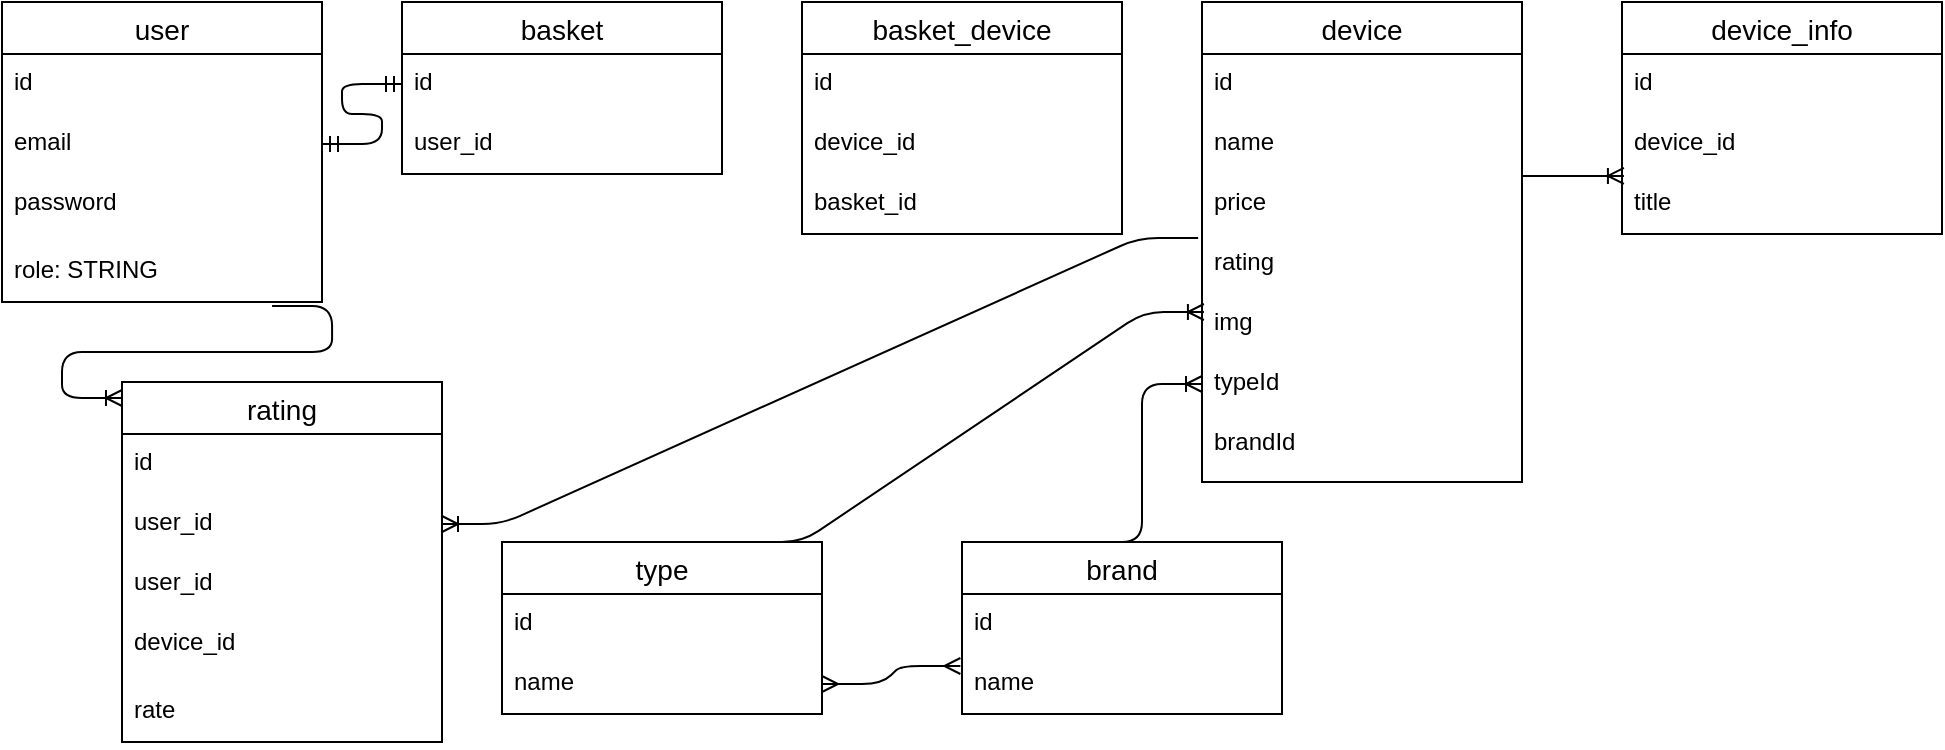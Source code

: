 <mxfile version="14.9.3" type="device"><diagram id="HtaCPyudbytB8owS19KE" name="Page-1"><mxGraphModel dx="541" dy="268" grid="1" gridSize="10" guides="1" tooltips="1" connect="1" arrows="1" fold="1" page="1" pageScale="1" pageWidth="827" pageHeight="1169" math="0" shadow="0"><root><mxCell id="0"/><mxCell id="1" parent="0"/><mxCell id="oLCWl7g43RKuIBUsAzPv-1" value="user" style="swimlane;fontStyle=0;childLayout=stackLayout;horizontal=1;startSize=26;horizontalStack=0;resizeParent=1;resizeParentMax=0;resizeLast=0;collapsible=1;marginBottom=0;align=center;fontSize=14;" vertex="1" parent="1"><mxGeometry x="40" y="40" width="160" height="150" as="geometry"/></mxCell><mxCell id="oLCWl7g43RKuIBUsAzPv-2" value="id" style="text;strokeColor=none;fillColor=none;spacingLeft=4;spacingRight=4;overflow=hidden;rotatable=0;points=[[0,0.5],[1,0.5]];portConstraint=eastwest;fontSize=12;" vertex="1" parent="oLCWl7g43RKuIBUsAzPv-1"><mxGeometry y="26" width="160" height="30" as="geometry"/></mxCell><mxCell id="oLCWl7g43RKuIBUsAzPv-3" value="email" style="text;strokeColor=none;fillColor=none;spacingLeft=4;spacingRight=4;overflow=hidden;rotatable=0;points=[[0,0.5],[1,0.5]];portConstraint=eastwest;fontSize=12;" vertex="1" parent="oLCWl7g43RKuIBUsAzPv-1"><mxGeometry y="56" width="160" height="30" as="geometry"/></mxCell><mxCell id="oLCWl7g43RKuIBUsAzPv-4" value="password" style="text;strokeColor=none;fillColor=none;spacingLeft=4;spacingRight=4;overflow=hidden;rotatable=0;points=[[0,0.5],[1,0.5]];portConstraint=eastwest;fontSize=12;" vertex="1" parent="oLCWl7g43RKuIBUsAzPv-1"><mxGeometry y="86" width="160" height="34" as="geometry"/></mxCell><mxCell id="oLCWl7g43RKuIBUsAzPv-11" value="role: STRING" style="text;strokeColor=none;fillColor=none;spacingLeft=4;spacingRight=4;overflow=hidden;rotatable=0;points=[[0,0.5],[1,0.5]];portConstraint=eastwest;fontSize=12;" vertex="1" parent="oLCWl7g43RKuIBUsAzPv-1"><mxGeometry y="120" width="160" height="30" as="geometry"/></mxCell><mxCell id="oLCWl7g43RKuIBUsAzPv-12" value="basket" style="swimlane;fontStyle=0;childLayout=stackLayout;horizontal=1;startSize=26;horizontalStack=0;resizeParent=1;resizeParentMax=0;resizeLast=0;collapsible=1;marginBottom=0;align=center;fontSize=14;" vertex="1" parent="1"><mxGeometry x="240" y="40" width="160" height="86" as="geometry"/></mxCell><mxCell id="oLCWl7g43RKuIBUsAzPv-13" value="id" style="text;strokeColor=none;fillColor=none;spacingLeft=4;spacingRight=4;overflow=hidden;rotatable=0;points=[[0,0.5],[1,0.5]];portConstraint=eastwest;fontSize=12;" vertex="1" parent="oLCWl7g43RKuIBUsAzPv-12"><mxGeometry y="26" width="160" height="30" as="geometry"/></mxCell><mxCell id="oLCWl7g43RKuIBUsAzPv-14" value="user_id" style="text;strokeColor=none;fillColor=none;spacingLeft=4;spacingRight=4;overflow=hidden;rotatable=0;points=[[0,0.5],[1,0.5]];portConstraint=eastwest;fontSize=12;" vertex="1" parent="oLCWl7g43RKuIBUsAzPv-12"><mxGeometry y="56" width="160" height="30" as="geometry"/></mxCell><mxCell id="oLCWl7g43RKuIBUsAzPv-20" value="" style="edgeStyle=entityRelationEdgeStyle;fontSize=12;html=1;endArrow=ERmandOne;startArrow=ERmandOne;exitX=1;exitY=0.5;exitDx=0;exitDy=0;entryX=0;entryY=0.5;entryDx=0;entryDy=0;" edge="1" parent="1" source="oLCWl7g43RKuIBUsAzPv-3" target="oLCWl7g43RKuIBUsAzPv-13"><mxGeometry width="100" height="100" relative="1" as="geometry"><mxPoint x="420" y="300" as="sourcePoint"/><mxPoint x="520" y="200" as="targetPoint"/></mxGeometry></mxCell><mxCell id="oLCWl7g43RKuIBUsAzPv-21" value="device" style="swimlane;fontStyle=0;childLayout=stackLayout;horizontal=1;startSize=26;horizontalStack=0;resizeParent=1;resizeParentMax=0;resizeLast=0;collapsible=1;marginBottom=0;align=center;fontSize=14;" vertex="1" parent="1"><mxGeometry x="640" y="40" width="160" height="240" as="geometry"/></mxCell><mxCell id="oLCWl7g43RKuIBUsAzPv-22" value="id" style="text;strokeColor=none;fillColor=none;spacingLeft=4;spacingRight=4;overflow=hidden;rotatable=0;points=[[0,0.5],[1,0.5]];portConstraint=eastwest;fontSize=12;" vertex="1" parent="oLCWl7g43RKuIBUsAzPv-21"><mxGeometry y="26" width="160" height="30" as="geometry"/></mxCell><mxCell id="oLCWl7g43RKuIBUsAzPv-23" value="name" style="text;strokeColor=none;fillColor=none;spacingLeft=4;spacingRight=4;overflow=hidden;rotatable=0;points=[[0,0.5],[1,0.5]];portConstraint=eastwest;fontSize=12;" vertex="1" parent="oLCWl7g43RKuIBUsAzPv-21"><mxGeometry y="56" width="160" height="30" as="geometry"/></mxCell><mxCell id="oLCWl7g43RKuIBUsAzPv-33" value="price" style="text;strokeColor=none;fillColor=none;spacingLeft=4;spacingRight=4;overflow=hidden;rotatable=0;points=[[0,0.5],[1,0.5]];portConstraint=eastwest;fontSize=12;" vertex="1" parent="oLCWl7g43RKuIBUsAzPv-21"><mxGeometry y="86" width="160" height="30" as="geometry"/></mxCell><mxCell id="oLCWl7g43RKuIBUsAzPv-26" value="rating" style="text;strokeColor=none;fillColor=none;spacingLeft=4;spacingRight=4;overflow=hidden;rotatable=0;points=[[0,0.5],[1,0.5]];portConstraint=eastwest;fontSize=12;" vertex="1" parent="oLCWl7g43RKuIBUsAzPv-21"><mxGeometry y="116" width="160" height="30" as="geometry"/></mxCell><mxCell id="oLCWl7g43RKuIBUsAzPv-34" value="img" style="text;strokeColor=none;fillColor=none;spacingLeft=4;spacingRight=4;overflow=hidden;rotatable=0;points=[[0,0.5],[1,0.5]];portConstraint=eastwest;fontSize=12;" vertex="1" parent="oLCWl7g43RKuIBUsAzPv-21"><mxGeometry y="146" width="160" height="30" as="geometry"/></mxCell><mxCell id="oLCWl7g43RKuIBUsAzPv-35" value="typeId" style="text;strokeColor=none;fillColor=none;spacingLeft=4;spacingRight=4;overflow=hidden;rotatable=0;points=[[0,0.5],[1,0.5]];portConstraint=eastwest;fontSize=12;" vertex="1" parent="oLCWl7g43RKuIBUsAzPv-21"><mxGeometry y="176" width="160" height="30" as="geometry"/></mxCell><mxCell id="oLCWl7g43RKuIBUsAzPv-24" value="brandId" style="text;strokeColor=none;fillColor=none;spacingLeft=4;spacingRight=4;overflow=hidden;rotatable=0;points=[[0,0.5],[1,0.5]];portConstraint=eastwest;fontSize=12;" vertex="1" parent="oLCWl7g43RKuIBUsAzPv-21"><mxGeometry y="206" width="160" height="34" as="geometry"/></mxCell><mxCell id="oLCWl7g43RKuIBUsAzPv-36" value="type" style="swimlane;fontStyle=0;childLayout=stackLayout;horizontal=1;startSize=26;horizontalStack=0;resizeParent=1;resizeParentMax=0;resizeLast=0;collapsible=1;marginBottom=0;align=center;fontSize=14;" vertex="1" parent="1"><mxGeometry x="290" y="310" width="160" height="86" as="geometry"/></mxCell><mxCell id="oLCWl7g43RKuIBUsAzPv-37" value="id" style="text;strokeColor=none;fillColor=none;spacingLeft=4;spacingRight=4;overflow=hidden;rotatable=0;points=[[0,0.5],[1,0.5]];portConstraint=eastwest;fontSize=12;" vertex="1" parent="oLCWl7g43RKuIBUsAzPv-36"><mxGeometry y="26" width="160" height="30" as="geometry"/></mxCell><mxCell id="oLCWl7g43RKuIBUsAzPv-38" value="name" style="text;strokeColor=none;fillColor=none;spacingLeft=4;spacingRight=4;overflow=hidden;rotatable=0;points=[[0,0.5],[1,0.5]];portConstraint=eastwest;fontSize=12;" vertex="1" parent="oLCWl7g43RKuIBUsAzPv-36"><mxGeometry y="56" width="160" height="30" as="geometry"/></mxCell><mxCell id="oLCWl7g43RKuIBUsAzPv-40" value="brand" style="swimlane;fontStyle=0;childLayout=stackLayout;horizontal=1;startSize=26;horizontalStack=0;resizeParent=1;resizeParentMax=0;resizeLast=0;collapsible=1;marginBottom=0;align=center;fontSize=14;" vertex="1" parent="1"><mxGeometry x="520" y="310" width="160" height="86" as="geometry"/></mxCell><mxCell id="oLCWl7g43RKuIBUsAzPv-41" value="id" style="text;strokeColor=none;fillColor=none;spacingLeft=4;spacingRight=4;overflow=hidden;rotatable=0;points=[[0,0.5],[1,0.5]];portConstraint=eastwest;fontSize=12;" vertex="1" parent="oLCWl7g43RKuIBUsAzPv-40"><mxGeometry y="26" width="160" height="30" as="geometry"/></mxCell><mxCell id="oLCWl7g43RKuIBUsAzPv-42" value="name" style="text;strokeColor=none;fillColor=none;spacingLeft=4;spacingRight=4;overflow=hidden;rotatable=0;points=[[0,0.5],[1,0.5]];portConstraint=eastwest;fontSize=12;" vertex="1" parent="oLCWl7g43RKuIBUsAzPv-40"><mxGeometry y="56" width="160" height="30" as="geometry"/></mxCell><mxCell id="oLCWl7g43RKuIBUsAzPv-45" value="" style="edgeStyle=entityRelationEdgeStyle;fontSize=12;html=1;endArrow=ERoneToMany;exitX=0.75;exitY=0;exitDx=0;exitDy=0;entryX=0.006;entryY=0.3;entryDx=0;entryDy=0;entryPerimeter=0;" edge="1" parent="1" source="oLCWl7g43RKuIBUsAzPv-36" target="oLCWl7g43RKuIBUsAzPv-34"><mxGeometry width="100" height="100" relative="1" as="geometry"><mxPoint x="283" y="330" as="sourcePoint"/><mxPoint x="440" y="160" as="targetPoint"/></mxGeometry></mxCell><mxCell id="oLCWl7g43RKuIBUsAzPv-46" value="" style="edgeStyle=entityRelationEdgeStyle;fontSize=12;html=1;endArrow=ERoneToMany;entryX=0;entryY=0.5;entryDx=0;entryDy=0;exitX=0.375;exitY=0;exitDx=0;exitDy=0;exitPerimeter=0;" edge="1" parent="1" source="oLCWl7g43RKuIBUsAzPv-40" target="oLCWl7g43RKuIBUsAzPv-35"><mxGeometry width="100" height="100" relative="1" as="geometry"><mxPoint x="390" y="263" as="sourcePoint"/><mxPoint x="560" y="270" as="targetPoint"/></mxGeometry></mxCell><mxCell id="oLCWl7g43RKuIBUsAzPv-48" value="" style="edgeStyle=entityRelationEdgeStyle;fontSize=12;html=1;endArrow=ERmany;startArrow=ERmany;entryX=-0.005;entryY=0.2;entryDx=0;entryDy=0;entryPerimeter=0;" edge="1" parent="1" source="oLCWl7g43RKuIBUsAzPv-38" target="oLCWl7g43RKuIBUsAzPv-42"><mxGeometry width="100" height="100" relative="1" as="geometry"><mxPoint x="451" y="372" as="sourcePoint"/><mxPoint x="516" y="368" as="targetPoint"/></mxGeometry></mxCell><mxCell id="oLCWl7g43RKuIBUsAzPv-155" value="basket_device" style="swimlane;fontStyle=0;childLayout=stackLayout;horizontal=1;startSize=26;horizontalStack=0;resizeParent=1;resizeParentMax=0;resizeLast=0;collapsible=1;marginBottom=0;align=center;fontSize=14;" vertex="1" parent="1"><mxGeometry x="440" y="40" width="160" height="116" as="geometry"/></mxCell><mxCell id="oLCWl7g43RKuIBUsAzPv-156" value="id" style="text;strokeColor=none;fillColor=none;spacingLeft=4;spacingRight=4;overflow=hidden;rotatable=0;points=[[0,0.5],[1,0.5]];portConstraint=eastwest;fontSize=12;" vertex="1" parent="oLCWl7g43RKuIBUsAzPv-155"><mxGeometry y="26" width="160" height="30" as="geometry"/></mxCell><mxCell id="oLCWl7g43RKuIBUsAzPv-157" value="device_id" style="text;strokeColor=none;fillColor=none;spacingLeft=4;spacingRight=4;overflow=hidden;rotatable=0;points=[[0,0.5],[1,0.5]];portConstraint=eastwest;fontSize=12;" vertex="1" parent="oLCWl7g43RKuIBUsAzPv-155"><mxGeometry y="56" width="160" height="30" as="geometry"/></mxCell><mxCell id="oLCWl7g43RKuIBUsAzPv-158" value="basket_id" style="text;strokeColor=none;fillColor=none;spacingLeft=4;spacingRight=4;overflow=hidden;rotatable=0;points=[[0,0.5],[1,0.5]];portConstraint=eastwest;fontSize=12;" vertex="1" parent="oLCWl7g43RKuIBUsAzPv-155"><mxGeometry y="86" width="160" height="30" as="geometry"/></mxCell><mxCell id="oLCWl7g43RKuIBUsAzPv-159" value="rating" style="swimlane;fontStyle=0;childLayout=stackLayout;horizontal=1;startSize=26;horizontalStack=0;resizeParent=1;resizeParentMax=0;resizeLast=0;collapsible=1;marginBottom=0;align=center;fontSize=14;" vertex="1" parent="1"><mxGeometry x="100" y="230" width="160" height="180" as="geometry"/></mxCell><mxCell id="oLCWl7g43RKuIBUsAzPv-160" value="id" style="text;strokeColor=none;fillColor=none;spacingLeft=4;spacingRight=4;overflow=hidden;rotatable=0;points=[[0,0.5],[1,0.5]];portConstraint=eastwest;fontSize=12;" vertex="1" parent="oLCWl7g43RKuIBUsAzPv-159"><mxGeometry y="26" width="160" height="30" as="geometry"/></mxCell><mxCell id="oLCWl7g43RKuIBUsAzPv-166" value="user_id" style="text;strokeColor=none;fillColor=none;spacingLeft=4;spacingRight=4;overflow=hidden;rotatable=0;points=[[0,0.5],[1,0.5]];portConstraint=eastwest;fontSize=12;" vertex="1" parent="oLCWl7g43RKuIBUsAzPv-159"><mxGeometry y="56" width="160" height="30" as="geometry"/></mxCell><mxCell id="oLCWl7g43RKuIBUsAzPv-161" value="user_id" style="text;strokeColor=none;fillColor=none;spacingLeft=4;spacingRight=4;overflow=hidden;rotatable=0;points=[[0,0.5],[1,0.5]];portConstraint=eastwest;fontSize=12;" vertex="1" parent="oLCWl7g43RKuIBUsAzPv-159"><mxGeometry y="86" width="160" height="30" as="geometry"/></mxCell><mxCell id="oLCWl7g43RKuIBUsAzPv-163" value="device_id" style="text;strokeColor=none;fillColor=none;spacingLeft=4;spacingRight=4;overflow=hidden;rotatable=0;points=[[0,0.5],[1,0.5]];portConstraint=eastwest;fontSize=12;" vertex="1" parent="oLCWl7g43RKuIBUsAzPv-159"><mxGeometry y="116" width="160" height="34" as="geometry"/></mxCell><mxCell id="oLCWl7g43RKuIBUsAzPv-162" value="rate" style="text;strokeColor=none;fillColor=none;spacingLeft=4;spacingRight=4;overflow=hidden;rotatable=0;points=[[0,0.5],[1,0.5]];portConstraint=eastwest;fontSize=12;" vertex="1" parent="oLCWl7g43RKuIBUsAzPv-159"><mxGeometry y="150" width="160" height="30" as="geometry"/></mxCell><mxCell id="oLCWl7g43RKuIBUsAzPv-165" value="" style="edgeStyle=entityRelationEdgeStyle;fontSize=12;html=1;endArrow=ERoneToMany;exitX=0.844;exitY=1.067;exitDx=0;exitDy=0;exitPerimeter=0;" edge="1" parent="1" source="oLCWl7g43RKuIBUsAzPv-11"><mxGeometry width="100" height="100" relative="1" as="geometry"><mxPoint x="350" y="270" as="sourcePoint"/><mxPoint x="100" y="238" as="targetPoint"/></mxGeometry></mxCell><mxCell id="oLCWl7g43RKuIBUsAzPv-167" value="" style="edgeStyle=entityRelationEdgeStyle;fontSize=12;html=1;endArrow=ERoneToMany;entryX=1;entryY=0.5;entryDx=0;entryDy=0;exitX=-0.012;exitY=0.067;exitDx=0;exitDy=0;exitPerimeter=0;" edge="1" parent="1" source="oLCWl7g43RKuIBUsAzPv-26" target="oLCWl7g43RKuIBUsAzPv-166"><mxGeometry width="100" height="100" relative="1" as="geometry"><mxPoint x="350" y="270" as="sourcePoint"/><mxPoint x="450" y="170" as="targetPoint"/></mxGeometry></mxCell><mxCell id="oLCWl7g43RKuIBUsAzPv-168" value="device_info" style="swimlane;fontStyle=0;childLayout=stackLayout;horizontal=1;startSize=26;horizontalStack=0;resizeParent=1;resizeParentMax=0;resizeLast=0;collapsible=1;marginBottom=0;align=center;fontSize=14;" vertex="1" parent="1"><mxGeometry x="850" y="40" width="160" height="116" as="geometry"/></mxCell><mxCell id="oLCWl7g43RKuIBUsAzPv-169" value="id" style="text;strokeColor=none;fillColor=none;spacingLeft=4;spacingRight=4;overflow=hidden;rotatable=0;points=[[0,0.5],[1,0.5]];portConstraint=eastwest;fontSize=12;" vertex="1" parent="oLCWl7g43RKuIBUsAzPv-168"><mxGeometry y="26" width="160" height="30" as="geometry"/></mxCell><mxCell id="oLCWl7g43RKuIBUsAzPv-170" value="device_id" style="text;strokeColor=none;fillColor=none;spacingLeft=4;spacingRight=4;overflow=hidden;rotatable=0;points=[[0,0.5],[1,0.5]];portConstraint=eastwest;fontSize=12;" vertex="1" parent="oLCWl7g43RKuIBUsAzPv-168"><mxGeometry y="56" width="160" height="30" as="geometry"/></mxCell><mxCell id="oLCWl7g43RKuIBUsAzPv-171" value="title" style="text;strokeColor=none;fillColor=none;spacingLeft=4;spacingRight=4;overflow=hidden;rotatable=0;points=[[0,0.5],[1,0.5]];portConstraint=eastwest;fontSize=12;" vertex="1" parent="oLCWl7g43RKuIBUsAzPv-168"><mxGeometry y="86" width="160" height="30" as="geometry"/></mxCell><mxCell id="oLCWl7g43RKuIBUsAzPv-172" value="" style="edgeStyle=entityRelationEdgeStyle;fontSize=12;html=1;endArrow=ERoneToMany;exitX=1;exitY=0.033;exitDx=0;exitDy=0;exitPerimeter=0;entryX=0.006;entryY=0.033;entryDx=0;entryDy=0;entryPerimeter=0;" edge="1" parent="1" source="oLCWl7g43RKuIBUsAzPv-33" target="oLCWl7g43RKuIBUsAzPv-171"><mxGeometry width="100" height="100" relative="1" as="geometry"><mxPoint x="650" y="270" as="sourcePoint"/><mxPoint x="846" y="141" as="targetPoint"/></mxGeometry></mxCell></root></mxGraphModel></diagram></mxfile>